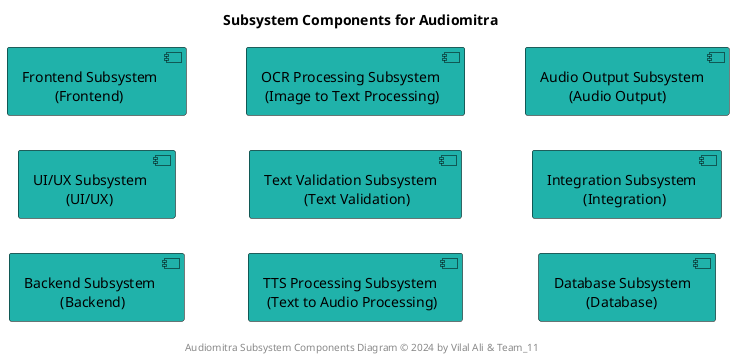 @startuml ContextDiagram
title Subsystem Components for Audiomitra
'top to bottom direction
left to right direction

skinparam component {
    BackgroundColor LightSeaGreen
    BorderColor Black
}

component "Frontend Subsystem \n         (Frontend)" as FrontendComponent
component "UI/UX Subsystem \n         (UI/UX)" as UIUXComponent
component "Backend Subsystem \n          (Backend)" as BackendComponent

component "OCR Processing Subsystem\n (Image to Text Processing)" as DocumentProcessingComponent
component "Text Validation Subsystem\n           (Text Validation)" as TextValidation
component "TTS Processing Subsystem\n (Text to Audio Processing)" as TextToAudioComponent

component "Audio Output Subsystem\n        (Audio Output)" as AudioOutputComponent
component "Integration Subsystem\n          (Integration)" as IntegrationComponent
component "Database Subsystem\n         (Database)" as DatabaseComponent


footer "\n Audiomitra Subsystem Components Diagram © 2024 by Vilal Ali & Team_11"


@enduml
